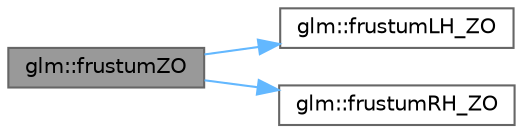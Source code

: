 digraph "glm::frustumZO"
{
 // LATEX_PDF_SIZE
  bgcolor="transparent";
  edge [fontname=Helvetica,fontsize=10,labelfontname=Helvetica,labelfontsize=10];
  node [fontname=Helvetica,fontsize=10,shape=box,height=0.2,width=0.4];
  rankdir="LR";
  Node1 [id="Node000001",label="glm::frustumZO",height=0.2,width=0.4,color="gray40", fillcolor="grey60", style="filled", fontcolor="black",tooltip=" "];
  Node1 -> Node2 [id="edge5_Node000001_Node000002",color="steelblue1",style="solid",tooltip=" "];
  Node2 [id="Node000002",label="glm::frustumLH_ZO",height=0.2,width=0.4,color="grey40", fillcolor="white", style="filled",URL="$group__ext__matrix__clip__space.html#gacb5c1add5780bdb8fb5c18259f88c59d",tooltip=" "];
  Node1 -> Node3 [id="edge6_Node000001_Node000003",color="steelblue1",style="solid",tooltip=" "];
  Node3 [id="Node000003",label="glm::frustumRH_ZO",height=0.2,width=0.4,color="grey40", fillcolor="white", style="filled",URL="$group__ext__matrix__clip__space.html#ga2a0614c8f5bc13c5f9f4b0cf9c39278a",tooltip=" "];
}
